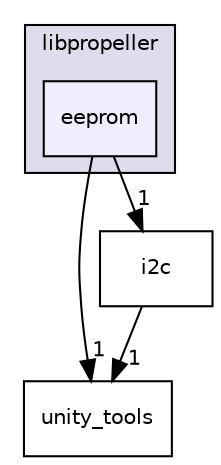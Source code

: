 digraph "eeprom" {
  compound=true
  node [ fontsize="10", fontname="Helvetica"];
  edge [ labelfontsize="10", labelfontname="Helvetica"];
  subgraph clusterdir_34d10b20358c807fff993149200b6a31 {
    graph [ bgcolor="#ddddee", pencolor="black", label="libpropeller" fontname="Helvetica", fontsize="10", URL="dir_34d10b20358c807fff993149200b6a31.html"]
  dir_cbf5176a14e9aa461fc31f51e5113f6f [shape=box, label="eeprom", style="filled", fillcolor="#eeeeff", pencolor="black", URL="dir_cbf5176a14e9aa461fc31f51e5113f6f.html"];
  }
  dir_a5caeb44bd6f9bde5ce74f527efd0904 [shape=box label="unity_tools" URL="dir_a5caeb44bd6f9bde5ce74f527efd0904.html"];
  dir_c3b11af479d85cbee5d8a7aef9a49808 [shape=box label="i2c" URL="dir_c3b11af479d85cbee5d8a7aef9a49808.html"];
  dir_cbf5176a14e9aa461fc31f51e5113f6f->dir_a5caeb44bd6f9bde5ce74f527efd0904 [headlabel="1", labeldistance=1.5 headhref="dir_000004_000025.html"];
  dir_cbf5176a14e9aa461fc31f51e5113f6f->dir_c3b11af479d85cbee5d8a7aef9a49808 [headlabel="1", labeldistance=1.5 headhref="dir_000004_000009.html"];
  dir_c3b11af479d85cbee5d8a7aef9a49808->dir_a5caeb44bd6f9bde5ce74f527efd0904 [headlabel="1", labeldistance=1.5 headhref="dir_000009_000025.html"];
}
